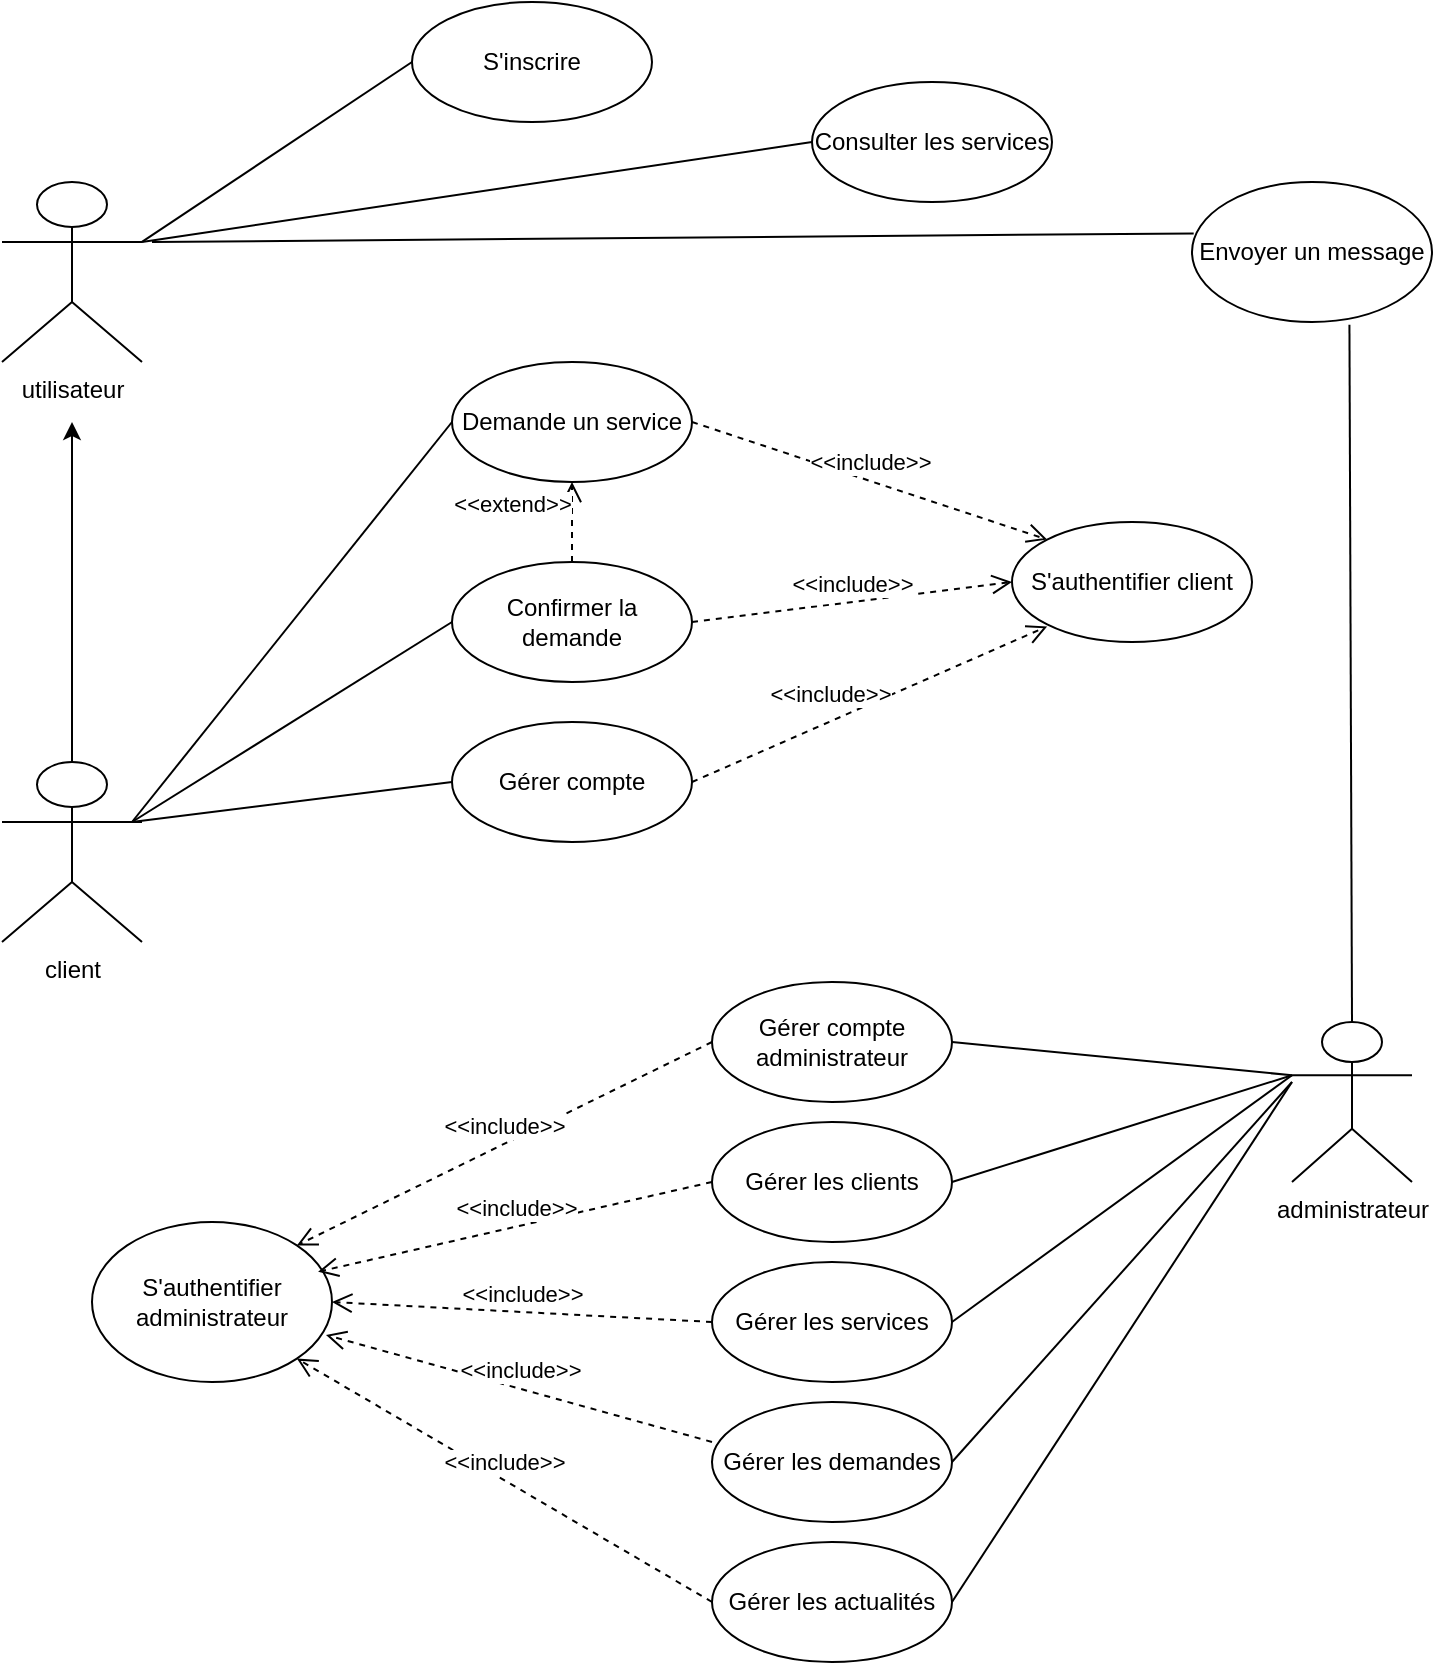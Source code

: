 <mxfile version="22.1.22" type="github">
  <diagram name="Page-1" id="9GuRhCjTIa_tmPyY3oYi">
    <mxGraphModel dx="1050" dy="530" grid="1" gridSize="10" guides="1" tooltips="1" connect="1" arrows="1" fold="1" page="1" pageScale="1" pageWidth="827" pageHeight="1169" math="0" shadow="0">
      <root>
        <mxCell id="0" />
        <mxCell id="1" parent="0" />
        <mxCell id="6oXa3EYDoFtkfxjfdEDn-1" value="utilisateur" style="shape=umlActor;verticalLabelPosition=bottom;verticalAlign=top;html=1;outlineConnect=0;" vertex="1" parent="1">
          <mxGeometry x="45" y="90" width="70" height="90" as="geometry" />
        </mxCell>
        <mxCell id="6oXa3EYDoFtkfxjfdEDn-2" value="administrateur&lt;br&gt;" style="shape=umlActor;verticalLabelPosition=bottom;verticalAlign=top;html=1;outlineConnect=0;" vertex="1" parent="1">
          <mxGeometry x="690" y="510" width="60" height="80" as="geometry" />
        </mxCell>
        <mxCell id="6oXa3EYDoFtkfxjfdEDn-12" style="edgeStyle=orthogonalEdgeStyle;rounded=0;orthogonalLoop=1;jettySize=auto;html=1;" edge="1" parent="1" source="6oXa3EYDoFtkfxjfdEDn-4">
          <mxGeometry relative="1" as="geometry">
            <mxPoint x="80" y="210" as="targetPoint" />
          </mxGeometry>
        </mxCell>
        <mxCell id="6oXa3EYDoFtkfxjfdEDn-4" value="client" style="shape=umlActor;verticalLabelPosition=bottom;verticalAlign=top;html=1;outlineConnect=0;" vertex="1" parent="1">
          <mxGeometry x="45" y="380" width="70" height="90" as="geometry" />
        </mxCell>
        <mxCell id="6oXa3EYDoFtkfxjfdEDn-6" value="S&#39;inscrire" style="ellipse;whiteSpace=wrap;html=1;" vertex="1" parent="1">
          <mxGeometry x="250" width="120" height="60" as="geometry" />
        </mxCell>
        <mxCell id="6oXa3EYDoFtkfxjfdEDn-10" value="Consulter les services" style="ellipse;whiteSpace=wrap;html=1;" vertex="1" parent="1">
          <mxGeometry x="450" y="40" width="120" height="60" as="geometry" />
        </mxCell>
        <mxCell id="6oXa3EYDoFtkfxjfdEDn-13" value="Envoyer un message" style="ellipse;whiteSpace=wrap;html=1;" vertex="1" parent="1">
          <mxGeometry x="640" y="90" width="120" height="70" as="geometry" />
        </mxCell>
        <mxCell id="6oXa3EYDoFtkfxjfdEDn-14" value="Demande un service" style="ellipse;whiteSpace=wrap;html=1;" vertex="1" parent="1">
          <mxGeometry x="270" y="180" width="120" height="60" as="geometry" />
        </mxCell>
        <mxCell id="6oXa3EYDoFtkfxjfdEDn-15" value="Confirmer la demande" style="ellipse;whiteSpace=wrap;html=1;" vertex="1" parent="1">
          <mxGeometry x="270" y="280" width="120" height="60" as="geometry" />
        </mxCell>
        <mxCell id="6oXa3EYDoFtkfxjfdEDn-16" value="Gérer compte" style="ellipse;whiteSpace=wrap;html=1;" vertex="1" parent="1">
          <mxGeometry x="270" y="360" width="120" height="60" as="geometry" />
        </mxCell>
        <mxCell id="6oXa3EYDoFtkfxjfdEDn-17" value="S&#39;authentifier client" style="ellipse;whiteSpace=wrap;html=1;" vertex="1" parent="1">
          <mxGeometry x="550" y="260" width="120" height="60" as="geometry" />
        </mxCell>
        <mxCell id="6oXa3EYDoFtkfxjfdEDn-20" value="&amp;lt;&amp;lt;include&amp;gt;&amp;gt;" style="html=1;verticalAlign=bottom;endArrow=open;dashed=1;endSize=8;curved=0;rounded=0;exitX=1;exitY=0.5;exitDx=0;exitDy=0;entryX=0;entryY=0.5;entryDx=0;entryDy=0;" edge="1" parent="1" source="6oXa3EYDoFtkfxjfdEDn-15" target="6oXa3EYDoFtkfxjfdEDn-17">
          <mxGeometry relative="1" as="geometry">
            <mxPoint x="360" y="420" as="sourcePoint" />
            <mxPoint x="280" y="420" as="targetPoint" />
            <Array as="points" />
          </mxGeometry>
        </mxCell>
        <mxCell id="6oXa3EYDoFtkfxjfdEDn-21" value="&amp;lt;&amp;lt;include&amp;gt;&amp;gt;" style="html=1;verticalAlign=bottom;endArrow=open;dashed=1;endSize=8;curved=0;rounded=0;exitX=1;exitY=0.5;exitDx=0;exitDy=0;entryX=0;entryY=0;entryDx=0;entryDy=0;" edge="1" parent="1" source="6oXa3EYDoFtkfxjfdEDn-14" target="6oXa3EYDoFtkfxjfdEDn-17">
          <mxGeometry relative="1" as="geometry">
            <mxPoint x="500" y="200" as="sourcePoint" />
            <mxPoint x="590" y="180" as="targetPoint" />
          </mxGeometry>
        </mxCell>
        <mxCell id="6oXa3EYDoFtkfxjfdEDn-22" value="&amp;lt;&amp;lt;include&amp;gt;&amp;gt;" style="html=1;verticalAlign=bottom;endArrow=open;dashed=1;endSize=8;curved=0;rounded=0;exitX=1;exitY=0.5;exitDx=0;exitDy=0;entryX=0;entryY=1;entryDx=0;entryDy=0;" edge="1" parent="1" source="6oXa3EYDoFtkfxjfdEDn-16">
          <mxGeometry x="-0.211" y="5" relative="1" as="geometry">
            <mxPoint x="460" y="381" as="sourcePoint" />
            <mxPoint x="567.574" y="312.213" as="targetPoint" />
            <Array as="points" />
            <mxPoint x="1" as="offset" />
          </mxGeometry>
        </mxCell>
        <mxCell id="6oXa3EYDoFtkfxjfdEDn-28" value="&amp;lt;&amp;lt;extend&amp;gt;&amp;gt;" style="html=1;verticalAlign=bottom;endArrow=open;dashed=1;endSize=8;curved=0;rounded=0;entryX=0.5;entryY=1;entryDx=0;entryDy=0;exitX=0.5;exitY=0;exitDx=0;exitDy=0;" edge="1" parent="1" source="6oXa3EYDoFtkfxjfdEDn-15" target="6oXa3EYDoFtkfxjfdEDn-14">
          <mxGeometry y="30" relative="1" as="geometry">
            <mxPoint x="410" y="350" as="sourcePoint" />
            <mxPoint x="330" y="350" as="targetPoint" />
            <mxPoint as="offset" />
          </mxGeometry>
        </mxCell>
        <mxCell id="6oXa3EYDoFtkfxjfdEDn-30" value="" style="endArrow=none;html=1;rounded=0;entryX=0;entryY=0.5;entryDx=0;entryDy=0;" edge="1" parent="1" target="6oXa3EYDoFtkfxjfdEDn-14">
          <mxGeometry width="50" height="50" relative="1" as="geometry">
            <mxPoint x="110" y="410" as="sourcePoint" />
            <mxPoint x="400" y="320" as="targetPoint" />
          </mxGeometry>
        </mxCell>
        <mxCell id="6oXa3EYDoFtkfxjfdEDn-31" value="" style="endArrow=none;html=1;rounded=0;entryX=0;entryY=0.5;entryDx=0;entryDy=0;" edge="1" parent="1" target="6oXa3EYDoFtkfxjfdEDn-15">
          <mxGeometry width="50" height="50" relative="1" as="geometry">
            <mxPoint x="110" y="410" as="sourcePoint" />
            <mxPoint x="400" y="320" as="targetPoint" />
          </mxGeometry>
        </mxCell>
        <mxCell id="6oXa3EYDoFtkfxjfdEDn-32" value="" style="endArrow=none;html=1;rounded=0;entryX=0;entryY=0.5;entryDx=0;entryDy=0;" edge="1" parent="1" target="6oXa3EYDoFtkfxjfdEDn-16">
          <mxGeometry width="50" height="50" relative="1" as="geometry">
            <mxPoint x="110" y="410" as="sourcePoint" />
            <mxPoint x="400" y="320" as="targetPoint" />
          </mxGeometry>
        </mxCell>
        <mxCell id="6oXa3EYDoFtkfxjfdEDn-33" value="" style="endArrow=none;html=1;rounded=0;exitX=1;exitY=0.333;exitDx=0;exitDy=0;exitPerimeter=0;entryX=0;entryY=0.5;entryDx=0;entryDy=0;" edge="1" parent="1" source="6oXa3EYDoFtkfxjfdEDn-1" target="6oXa3EYDoFtkfxjfdEDn-6">
          <mxGeometry width="50" height="50" relative="1" as="geometry">
            <mxPoint x="350" y="370" as="sourcePoint" />
            <mxPoint x="400" y="320" as="targetPoint" />
          </mxGeometry>
        </mxCell>
        <mxCell id="6oXa3EYDoFtkfxjfdEDn-34" value="" style="endArrow=none;html=1;rounded=0;exitX=1;exitY=0.333;exitDx=0;exitDy=0;exitPerimeter=0;entryX=0;entryY=0.5;entryDx=0;entryDy=0;" edge="1" parent="1" source="6oXa3EYDoFtkfxjfdEDn-1" target="6oXa3EYDoFtkfxjfdEDn-10">
          <mxGeometry width="50" height="50" relative="1" as="geometry">
            <mxPoint x="350" y="370" as="sourcePoint" />
            <mxPoint x="400" y="320" as="targetPoint" />
          </mxGeometry>
        </mxCell>
        <mxCell id="6oXa3EYDoFtkfxjfdEDn-35" value="" style="endArrow=none;html=1;rounded=0;entryX=0.007;entryY=0.367;entryDx=0;entryDy=0;entryPerimeter=0;" edge="1" parent="1" target="6oXa3EYDoFtkfxjfdEDn-13">
          <mxGeometry width="50" height="50" relative="1" as="geometry">
            <mxPoint x="120" y="120" as="sourcePoint" />
            <mxPoint x="630" y="110" as="targetPoint" />
          </mxGeometry>
        </mxCell>
        <mxCell id="6oXa3EYDoFtkfxjfdEDn-36" value="" style="endArrow=none;html=1;rounded=0;entryX=0.656;entryY=1.019;entryDx=0;entryDy=0;entryPerimeter=0;exitX=0.5;exitY=0;exitDx=0;exitDy=0;exitPerimeter=0;" edge="1" parent="1" source="6oXa3EYDoFtkfxjfdEDn-2" target="6oXa3EYDoFtkfxjfdEDn-13">
          <mxGeometry width="50" height="50" relative="1" as="geometry">
            <mxPoint x="719" y="500" as="sourcePoint" />
            <mxPoint x="400" y="320" as="targetPoint" />
          </mxGeometry>
        </mxCell>
        <mxCell id="6oXa3EYDoFtkfxjfdEDn-37" value="Gérer compte administrateur" style="ellipse;whiteSpace=wrap;html=1;" vertex="1" parent="1">
          <mxGeometry x="400" y="490" width="120" height="60" as="geometry" />
        </mxCell>
        <mxCell id="6oXa3EYDoFtkfxjfdEDn-38" value="Gérer les clients" style="ellipse;whiteSpace=wrap;html=1;" vertex="1" parent="1">
          <mxGeometry x="400" y="560" width="120" height="60" as="geometry" />
        </mxCell>
        <mxCell id="6oXa3EYDoFtkfxjfdEDn-39" value="Gérer les services" style="ellipse;whiteSpace=wrap;html=1;" vertex="1" parent="1">
          <mxGeometry x="400" y="630" width="120" height="60" as="geometry" />
        </mxCell>
        <mxCell id="6oXa3EYDoFtkfxjfdEDn-40" value="Gérer les demandes" style="ellipse;whiteSpace=wrap;html=1;" vertex="1" parent="1">
          <mxGeometry x="400" y="700" width="120" height="60" as="geometry" />
        </mxCell>
        <mxCell id="6oXa3EYDoFtkfxjfdEDn-41" value="Gérer les actualités" style="ellipse;whiteSpace=wrap;html=1;" vertex="1" parent="1">
          <mxGeometry x="400" y="770" width="120" height="60" as="geometry" />
        </mxCell>
        <mxCell id="6oXa3EYDoFtkfxjfdEDn-42" value="S&#39;authentifier administrateur" style="ellipse;whiteSpace=wrap;html=1;" vertex="1" parent="1">
          <mxGeometry x="90" y="610" width="120" height="80" as="geometry" />
        </mxCell>
        <mxCell id="6oXa3EYDoFtkfxjfdEDn-43" value="&amp;lt;&amp;lt;include&amp;gt;&amp;gt;" style="html=1;verticalAlign=bottom;endArrow=open;dashed=1;endSize=8;curved=0;rounded=0;exitX=0;exitY=0.5;exitDx=0;exitDy=0;entryX=1;entryY=0;entryDx=0;entryDy=0;" edge="1" parent="1" source="6oXa3EYDoFtkfxjfdEDn-37" target="6oXa3EYDoFtkfxjfdEDn-42">
          <mxGeometry relative="1" as="geometry">
            <mxPoint x="410" y="770" as="sourcePoint" />
            <mxPoint x="330" y="770" as="targetPoint" />
            <Array as="points" />
          </mxGeometry>
        </mxCell>
        <mxCell id="6oXa3EYDoFtkfxjfdEDn-44" value="&amp;lt;&amp;lt;include&amp;gt;&amp;gt;" style="html=1;verticalAlign=bottom;endArrow=open;dashed=1;endSize=8;curved=0;rounded=0;exitX=0;exitY=0.5;exitDx=0;exitDy=0;entryX=0.942;entryY=0.311;entryDx=0;entryDy=0;entryPerimeter=0;" edge="1" parent="1" source="6oXa3EYDoFtkfxjfdEDn-38" target="6oXa3EYDoFtkfxjfdEDn-42">
          <mxGeometry relative="1" as="geometry">
            <mxPoint x="350" y="590" as="sourcePoint" />
            <mxPoint x="142" y="692" as="targetPoint" />
            <Array as="points" />
          </mxGeometry>
        </mxCell>
        <mxCell id="6oXa3EYDoFtkfxjfdEDn-45" value="&amp;lt;&amp;lt;include&amp;gt;&amp;gt;" style="html=1;verticalAlign=bottom;endArrow=open;dashed=1;endSize=8;curved=0;rounded=0;exitX=0;exitY=0.5;exitDx=0;exitDy=0;entryX=1;entryY=0.5;entryDx=0;entryDy=0;" edge="1" parent="1" source="6oXa3EYDoFtkfxjfdEDn-39" target="6oXa3EYDoFtkfxjfdEDn-42">
          <mxGeometry relative="1" as="geometry">
            <mxPoint x="320" y="660" as="sourcePoint" />
            <mxPoint x="112" y="762" as="targetPoint" />
            <Array as="points" />
          </mxGeometry>
        </mxCell>
        <mxCell id="6oXa3EYDoFtkfxjfdEDn-46" value="&amp;lt;&amp;lt;include&amp;gt;&amp;gt;" style="html=1;verticalAlign=bottom;endArrow=open;dashed=1;endSize=8;curved=0;rounded=0;exitX=0;exitY=0.333;exitDx=0;exitDy=0;exitPerimeter=0;entryX=0.975;entryY=0.706;entryDx=0;entryDy=0;entryPerimeter=0;" edge="1" parent="1" source="6oXa3EYDoFtkfxjfdEDn-40" target="6oXa3EYDoFtkfxjfdEDn-42">
          <mxGeometry relative="1" as="geometry">
            <mxPoint x="370" y="740" as="sourcePoint" />
            <mxPoint x="200" y="660" as="targetPoint" />
            <Array as="points" />
          </mxGeometry>
        </mxCell>
        <mxCell id="6oXa3EYDoFtkfxjfdEDn-47" value="&amp;lt;&amp;lt;include&amp;gt;&amp;gt;" style="html=1;verticalAlign=bottom;endArrow=open;dashed=1;endSize=8;curved=0;rounded=0;exitX=0;exitY=0.5;exitDx=0;exitDy=0;entryX=1;entryY=1;entryDx=0;entryDy=0;" edge="1" parent="1" source="6oXa3EYDoFtkfxjfdEDn-41" target="6oXa3EYDoFtkfxjfdEDn-42">
          <mxGeometry relative="1" as="geometry">
            <mxPoint x="320" y="750" as="sourcePoint" />
            <mxPoint x="112" y="852" as="targetPoint" />
            <Array as="points" />
          </mxGeometry>
        </mxCell>
        <mxCell id="6oXa3EYDoFtkfxjfdEDn-48" value="" style="endArrow=none;html=1;rounded=0;entryX=0;entryY=0.333;entryDx=0;entryDy=0;entryPerimeter=0;exitX=1;exitY=0.5;exitDx=0;exitDy=0;" edge="1" parent="1" source="6oXa3EYDoFtkfxjfdEDn-37" target="6oXa3EYDoFtkfxjfdEDn-2">
          <mxGeometry width="50" height="50" relative="1" as="geometry">
            <mxPoint x="350" y="800" as="sourcePoint" />
            <mxPoint x="400" y="750" as="targetPoint" />
          </mxGeometry>
        </mxCell>
        <mxCell id="6oXa3EYDoFtkfxjfdEDn-49" value="" style="endArrow=none;html=1;rounded=0;exitX=1;exitY=0.5;exitDx=0;exitDy=0;entryX=0;entryY=0.333;entryDx=0;entryDy=0;entryPerimeter=0;" edge="1" parent="1" source="6oXa3EYDoFtkfxjfdEDn-38" target="6oXa3EYDoFtkfxjfdEDn-2">
          <mxGeometry width="50" height="50" relative="1" as="geometry">
            <mxPoint x="350" y="490" as="sourcePoint" />
            <mxPoint x="690" y="540" as="targetPoint" />
          </mxGeometry>
        </mxCell>
        <mxCell id="6oXa3EYDoFtkfxjfdEDn-50" value="" style="endArrow=none;html=1;rounded=0;exitX=1;exitY=0.5;exitDx=0;exitDy=0;entryX=0;entryY=0.333;entryDx=0;entryDy=0;entryPerimeter=0;" edge="1" parent="1" source="6oXa3EYDoFtkfxjfdEDn-39" target="6oXa3EYDoFtkfxjfdEDn-2">
          <mxGeometry width="50" height="50" relative="1" as="geometry">
            <mxPoint x="350" y="490" as="sourcePoint" />
            <mxPoint x="680" y="540" as="targetPoint" />
          </mxGeometry>
        </mxCell>
        <mxCell id="6oXa3EYDoFtkfxjfdEDn-51" value="" style="endArrow=none;html=1;rounded=0;exitX=1;exitY=0.5;exitDx=0;exitDy=0;" edge="1" parent="1" source="6oXa3EYDoFtkfxjfdEDn-40">
          <mxGeometry width="50" height="50" relative="1" as="geometry">
            <mxPoint x="570" y="680" as="sourcePoint" />
            <mxPoint x="690" y="540" as="targetPoint" />
          </mxGeometry>
        </mxCell>
        <mxCell id="6oXa3EYDoFtkfxjfdEDn-52" value="" style="endArrow=none;html=1;rounded=0;exitX=1;exitY=0.5;exitDx=0;exitDy=0;" edge="1" parent="1" source="6oXa3EYDoFtkfxjfdEDn-41">
          <mxGeometry width="50" height="50" relative="1" as="geometry">
            <mxPoint x="350" y="490" as="sourcePoint" />
            <mxPoint x="690" y="540" as="targetPoint" />
            <Array as="points" />
          </mxGeometry>
        </mxCell>
      </root>
    </mxGraphModel>
  </diagram>
</mxfile>
